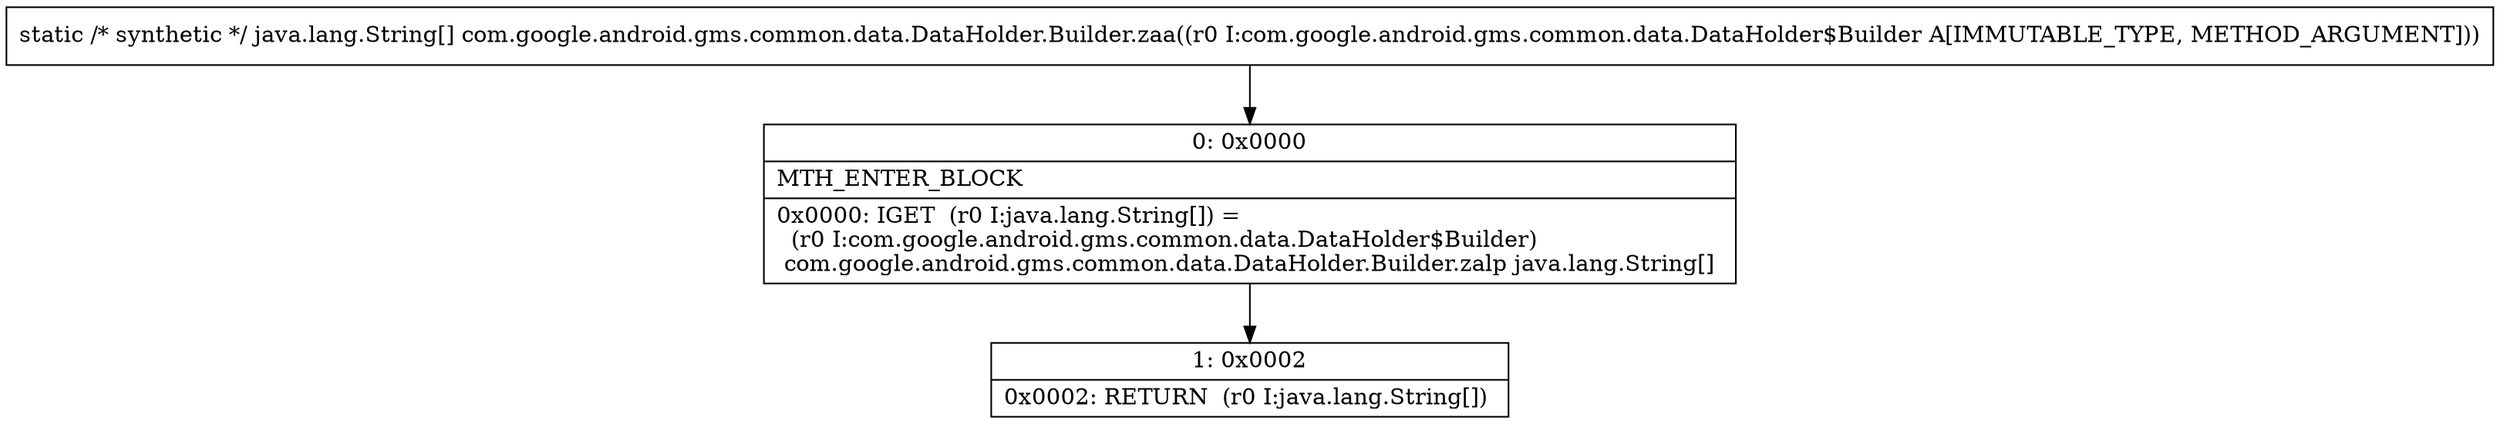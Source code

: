 digraph "CFG forcom.google.android.gms.common.data.DataHolder.Builder.zaa(Lcom\/google\/android\/gms\/common\/data\/DataHolder$Builder;)[Ljava\/lang\/String;" {
Node_0 [shape=record,label="{0\:\ 0x0000|MTH_ENTER_BLOCK\l|0x0000: IGET  (r0 I:java.lang.String[]) = \l  (r0 I:com.google.android.gms.common.data.DataHolder$Builder)\l com.google.android.gms.common.data.DataHolder.Builder.zalp java.lang.String[] \l}"];
Node_1 [shape=record,label="{1\:\ 0x0002|0x0002: RETURN  (r0 I:java.lang.String[]) \l}"];
MethodNode[shape=record,label="{static \/* synthetic *\/ java.lang.String[] com.google.android.gms.common.data.DataHolder.Builder.zaa((r0 I:com.google.android.gms.common.data.DataHolder$Builder A[IMMUTABLE_TYPE, METHOD_ARGUMENT])) }"];
MethodNode -> Node_0;
Node_0 -> Node_1;
}

